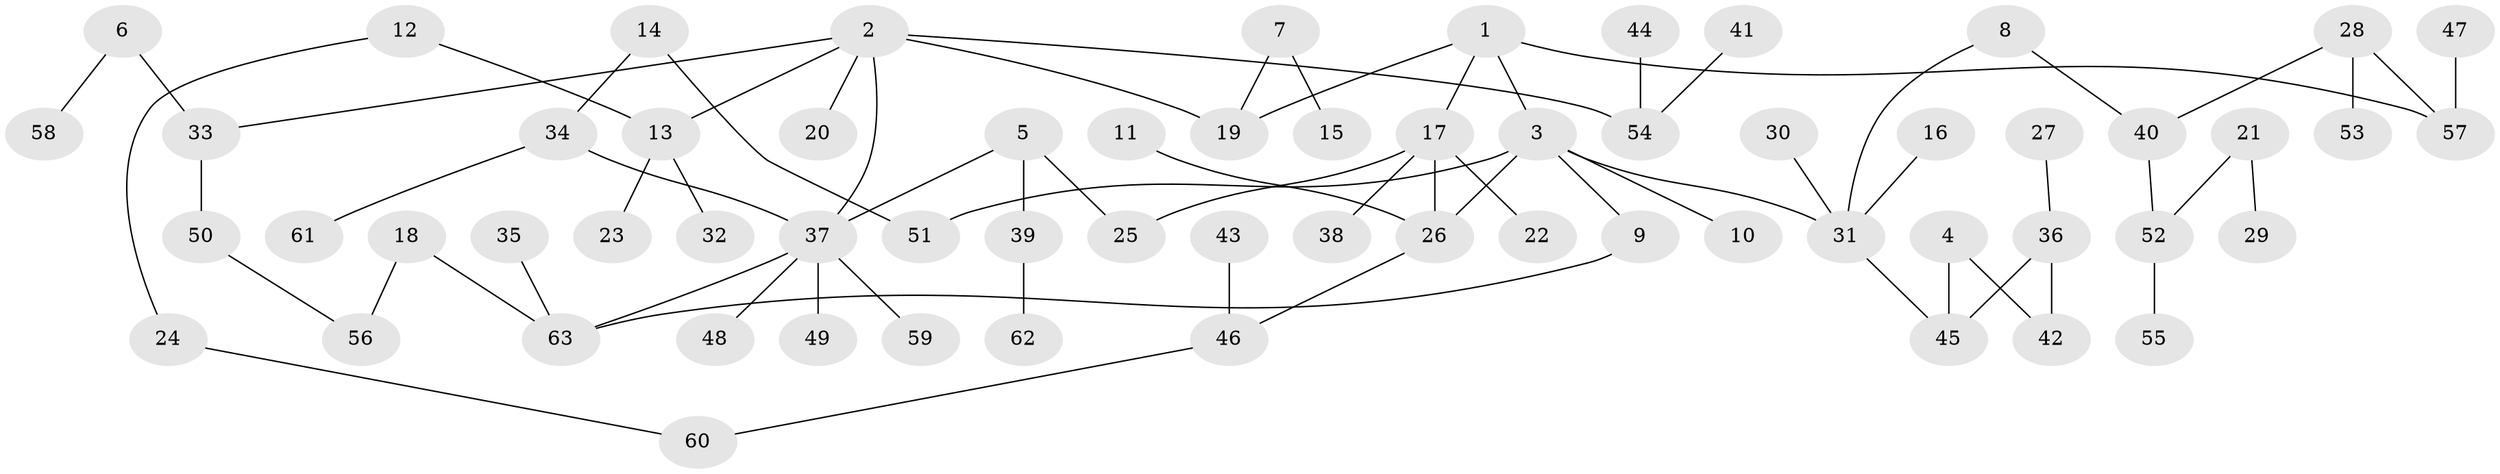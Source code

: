 // original degree distribution, {6: 0.023809523809523808, 4: 0.07142857142857142, 5: 0.023809523809523808, 2: 0.3333333333333333, 3: 0.1746031746031746, 1: 0.373015873015873}
// Generated by graph-tools (version 1.1) at 2025/49/03/09/25 03:49:24]
// undirected, 63 vertices, 70 edges
graph export_dot {
graph [start="1"]
  node [color=gray90,style=filled];
  1;
  2;
  3;
  4;
  5;
  6;
  7;
  8;
  9;
  10;
  11;
  12;
  13;
  14;
  15;
  16;
  17;
  18;
  19;
  20;
  21;
  22;
  23;
  24;
  25;
  26;
  27;
  28;
  29;
  30;
  31;
  32;
  33;
  34;
  35;
  36;
  37;
  38;
  39;
  40;
  41;
  42;
  43;
  44;
  45;
  46;
  47;
  48;
  49;
  50;
  51;
  52;
  53;
  54;
  55;
  56;
  57;
  58;
  59;
  60;
  61;
  62;
  63;
  1 -- 3 [weight=1.0];
  1 -- 17 [weight=1.0];
  1 -- 19 [weight=1.0];
  1 -- 57 [weight=1.0];
  2 -- 13 [weight=1.0];
  2 -- 19 [weight=1.0];
  2 -- 20 [weight=1.0];
  2 -- 33 [weight=1.0];
  2 -- 37 [weight=1.0];
  2 -- 54 [weight=1.0];
  3 -- 9 [weight=1.0];
  3 -- 10 [weight=1.0];
  3 -- 26 [weight=1.0];
  3 -- 31 [weight=1.0];
  3 -- 51 [weight=1.0];
  4 -- 42 [weight=1.0];
  4 -- 45 [weight=1.0];
  5 -- 25 [weight=1.0];
  5 -- 37 [weight=1.0];
  5 -- 39 [weight=1.0];
  6 -- 33 [weight=1.0];
  6 -- 58 [weight=1.0];
  7 -- 15 [weight=1.0];
  7 -- 19 [weight=1.0];
  8 -- 31 [weight=1.0];
  8 -- 40 [weight=1.0];
  9 -- 63 [weight=1.0];
  11 -- 26 [weight=1.0];
  12 -- 13 [weight=1.0];
  12 -- 24 [weight=1.0];
  13 -- 23 [weight=1.0];
  13 -- 32 [weight=1.0];
  14 -- 34 [weight=1.0];
  14 -- 51 [weight=1.0];
  16 -- 31 [weight=1.0];
  17 -- 22 [weight=1.0];
  17 -- 25 [weight=1.0];
  17 -- 26 [weight=1.0];
  17 -- 38 [weight=1.0];
  18 -- 56 [weight=1.0];
  18 -- 63 [weight=1.0];
  21 -- 29 [weight=1.0];
  21 -- 52 [weight=1.0];
  24 -- 60 [weight=1.0];
  26 -- 46 [weight=1.0];
  27 -- 36 [weight=1.0];
  28 -- 40 [weight=1.0];
  28 -- 53 [weight=1.0];
  28 -- 57 [weight=1.0];
  30 -- 31 [weight=1.0];
  31 -- 45 [weight=1.0];
  33 -- 50 [weight=1.0];
  34 -- 37 [weight=1.0];
  34 -- 61 [weight=1.0];
  35 -- 63 [weight=1.0];
  36 -- 42 [weight=1.0];
  36 -- 45 [weight=1.0];
  37 -- 48 [weight=1.0];
  37 -- 49 [weight=1.0];
  37 -- 59 [weight=1.0];
  37 -- 63 [weight=1.0];
  39 -- 62 [weight=1.0];
  40 -- 52 [weight=1.0];
  41 -- 54 [weight=1.0];
  43 -- 46 [weight=1.0];
  44 -- 54 [weight=1.0];
  46 -- 60 [weight=1.0];
  47 -- 57 [weight=1.0];
  50 -- 56 [weight=1.0];
  52 -- 55 [weight=1.0];
}
